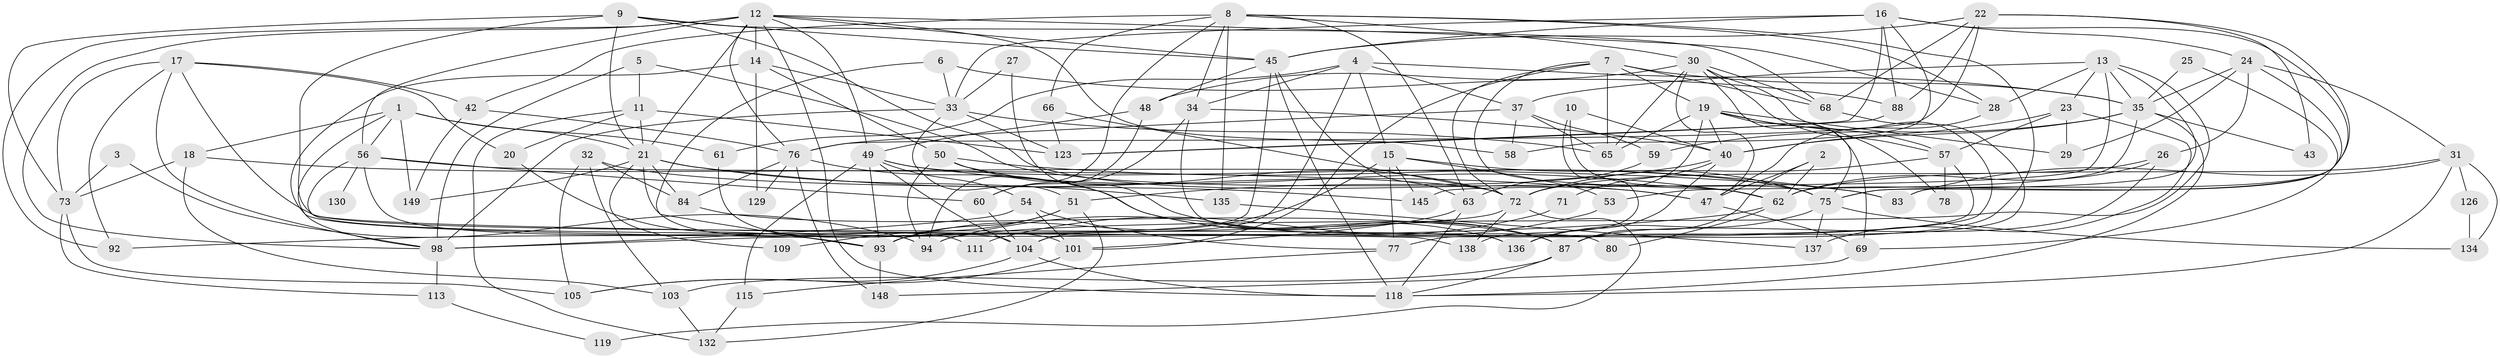 // original degree distribution, {4: 0.2214765100671141, 3: 0.3087248322147651, 2: 0.1342281879194631, 6: 0.08053691275167785, 7: 0.06040268456375839, 5: 0.18120805369127516, 8: 0.013422818791946308}
// Generated by graph-tools (version 1.1) at 2025/41/03/06/25 10:41:54]
// undirected, 98 vertices, 240 edges
graph export_dot {
graph [start="1"]
  node [color=gray90,style=filled];
  1 [super="+79"];
  2;
  3;
  4 [super="+36"];
  5;
  6;
  7 [super="+91"];
  8 [super="+90"];
  9 [super="+39"];
  10;
  11 [super="+141"];
  12 [super="+89"];
  13 [super="+95"];
  14;
  15 [super="+70"];
  16 [super="+74"];
  17 [super="+82"];
  18 [super="+55"];
  19 [super="+38"];
  20;
  21 [super="+147"];
  22 [super="+41"];
  23 [super="+44"];
  24 [super="+85"];
  25;
  26 [super="+116"];
  27;
  28;
  29;
  30 [super="+120"];
  31 [super="+64"];
  32 [super="+96"];
  33 [super="+133"];
  34 [super="+117"];
  35 [super="+67"];
  37 [super="+46"];
  40 [super="+107"];
  42 [super="+112"];
  43;
  45 [super="+143"];
  47 [super="+127"];
  48 [super="+121"];
  49 [super="+52"];
  50 [super="+108"];
  51 [super="+110"];
  53;
  54;
  56 [super="+131"];
  57 [super="+122"];
  58;
  59;
  60;
  61;
  62 [super="+81"];
  63;
  65 [super="+124"];
  66;
  68;
  69 [super="+86"];
  71;
  72 [super="+114"];
  73 [super="+139"];
  75 [super="+99"];
  76 [super="+106"];
  77 [super="+100"];
  78;
  80;
  83;
  84;
  87 [super="+97"];
  88 [super="+144"];
  92;
  93 [super="+128"];
  94;
  98 [super="+102"];
  101 [super="+142"];
  103;
  104 [super="+146"];
  105;
  109;
  111;
  113;
  115;
  118 [super="+140"];
  119;
  123 [super="+125"];
  126;
  129;
  130;
  132;
  134;
  135;
  136;
  137;
  138;
  145;
  148;
  149;
  1 -- 18;
  1 -- 56;
  1 -- 61;
  1 -- 21;
  1 -- 149;
  1 -- 98;
  2 -- 62;
  2 -- 87;
  2 -- 47;
  3 -- 94;
  3 -- 73;
  4 -- 15;
  4 -- 61;
  4 -- 37;
  4 -- 104;
  4 -- 34;
  4 -- 35;
  5 -- 98;
  5 -- 47;
  5 -- 11;
  6 -- 93;
  6 -- 33;
  6 -- 88;
  7 -- 68;
  7 -- 72;
  7 -- 19;
  7 -- 35;
  7 -- 101;
  7 -- 65;
  7 -- 62;
  8 -- 28;
  8 -- 94;
  8 -- 42;
  8 -- 66;
  8 -- 135;
  8 -- 77;
  8 -- 30;
  8 -- 63;
  8 -- 34;
  9 -- 62;
  9 -- 73;
  9 -- 68;
  9 -- 21;
  9 -- 138;
  9 -- 45;
  10 -- 138;
  10 -- 40;
  10 -- 75;
  11 -- 132;
  11 -- 21;
  11 -- 20;
  11 -- 123;
  12 -- 21;
  12 -- 118;
  12 -- 58;
  12 -- 28;
  12 -- 92;
  12 -- 56;
  12 -- 45;
  12 -- 14;
  12 -- 76;
  12 -- 98;
  12 -- 49;
  13 -- 37;
  13 -- 75;
  13 -- 145;
  13 -- 35;
  13 -- 28;
  13 -- 94;
  13 -- 23;
  14 -- 50;
  14 -- 129;
  14 -- 93;
  14 -- 33;
  15 -- 53;
  15 -- 75;
  15 -- 93;
  15 -- 145;
  15 -- 77;
  16 -- 75;
  16 -- 45;
  16 -- 24;
  16 -- 88;
  16 -- 58;
  16 -- 123;
  16 -- 33;
  17 -- 92;
  17 -- 136;
  17 -- 42;
  17 -- 73;
  17 -- 98;
  17 -- 20;
  18 -- 73;
  18 -- 103;
  18 -- 83;
  19 -- 65;
  19 -- 57;
  19 -- 72;
  19 -- 69 [weight=2];
  19 -- 40;
  19 -- 29;
  19 -- 78;
  20 -- 93;
  21 -- 84;
  21 -- 109;
  21 -- 135;
  21 -- 149;
  21 -- 111;
  21 -- 47;
  22 -- 88;
  22 -- 76;
  22 -- 68;
  22 -- 43;
  22 -- 45;
  22 -- 62;
  23 -- 57;
  23 -- 137;
  23 -- 40;
  23 -- 29;
  24 -- 31;
  24 -- 83;
  24 -- 29;
  24 -- 35;
  24 -- 26;
  25 -- 69;
  25 -- 35;
  26 -- 62;
  26 -- 72;
  26 -- 87;
  27 -- 33;
  27 -- 87;
  28 -- 47;
  30 -- 68;
  30 -- 57;
  30 -- 75;
  30 -- 48;
  30 -- 47;
  30 -- 65;
  30 -- 104;
  31 -- 118;
  31 -- 83;
  31 -- 126;
  31 -- 134;
  31 -- 62;
  32 -- 145;
  32 -- 84;
  32 -- 105;
  32 -- 103;
  33 -- 123;
  33 -- 65;
  33 -- 98;
  33 -- 51;
  34 -- 60;
  34 -- 40;
  34 -- 80;
  35 -- 53;
  35 -- 118;
  35 -- 43;
  35 -- 59;
  35 -- 40;
  37 -- 59;
  37 -- 58;
  37 -- 76;
  37 -- 65;
  40 -- 51;
  40 -- 71;
  40 -- 136;
  42 -- 149;
  42 -- 76;
  45 -- 93;
  45 -- 48;
  45 -- 63;
  45 -- 118;
  47 -- 69 [weight=2];
  48 -- 60;
  48 -- 49;
  49 -- 62;
  49 -- 115;
  49 -- 54;
  49 -- 104;
  49 -- 75;
  49 -- 93;
  50 -- 94;
  50 -- 83;
  50 -- 72;
  50 -- 136;
  51 -- 132;
  51 -- 109;
  51 -- 93;
  53 -- 111;
  54 -- 98;
  54 -- 101;
  54 -- 77;
  56 -- 94;
  56 -- 60;
  56 -- 130 [weight=2];
  56 -- 104;
  56 -- 72;
  57 -- 93;
  57 -- 72;
  57 -- 78;
  59 -- 63;
  60 -- 104;
  61 -- 101;
  62 -- 80;
  62 -- 92;
  63 -- 118;
  63 -- 101;
  66 -- 123;
  66 -- 72;
  68 -- 87;
  69 -- 148;
  71 -- 94;
  72 -- 98;
  72 -- 119;
  72 -- 138;
  73 -- 105;
  73 -- 113;
  75 -- 136 [weight=2];
  75 -- 134;
  75 -- 137;
  76 -- 87;
  76 -- 129;
  76 -- 84;
  76 -- 148;
  77 -- 115;
  84 -- 87;
  87 -- 118;
  87 -- 103;
  88 -- 123;
  93 -- 148;
  98 -- 113;
  101 -- 105;
  103 -- 132;
  104 -- 105;
  104 -- 118 [weight=2];
  113 -- 119;
  115 -- 132;
  126 -- 134;
  135 -- 137;
}
